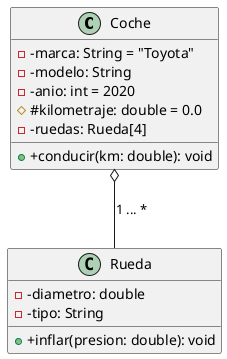 @startuml
class Coche {
  - -marca: String = "Toyota"
  - -modelo: String
  - -anio: int = 2020
  # #kilometraje: double = 0.0
  - -ruedas: Rueda[4]
  + +conducir(km: double): void
}

class Rueda {
  - -diametro: double
  - -tipo: String
  + +inflar(presion: double): void
}

Coche o-- Rueda : "1 ... *"
@enduml

@startuml
class Persona {
  - -nombre: String
  - -edad: int
  - -brazos: Brazo[2]
  + +moverBrazo(lado: String): void
}

class Brazo {
  - -longitud: double
  - -fuerza: int
  + +levantarPeso(kg: double): void
}

Persona *-- Brazo : "1 ... 2"
@enduml


@startuml
class Fichero {
  - -nombre: String
  - -tamaño: int
  + +abrir(): void
  + +cerrar(): void
}

class Texto {
  - -codificacion: String
  + +contarPalabras(): int
}

class Imagen {
  - -resolucion: String
  + +cambiarTamaño(nuevaResolucion: String): void
}

class Audio {
  - -duracion: double
  + +reproducir(): void
}

Fichero <|-- Texto
Fichero <|-- Imagen
Fichero <|-- Audio
@enduml

@startuml
class Vehiculo {
  - -marca: String
  + +mover(): void
}

class Terrestre {
  - -numRuedas: int
  + +conducir(): void
}

class Acuatico {
  - -tipoCasco: String
  + +navegar(): void
}

class Coche {
  - -tipoCombustible: String
  + +encenderMotor(): void
}

class Moto {
  - -cilindrada: int
  + +hacerCaballito(): void
}

class Barco {
  - -eslora: double
  + +lanzarAncla(): void
}

class Submarino {
  - -profundidadMaxima: int
  + +sumergirse(): void
}

Vehiculo <|-- Terrestre
Vehiculo <|-- Acuatico
Terrestre <|-- Coche
Terrestre <|-- Moto
Acuatico <|-- Barco
Acuatico <|-- Submarino
@enduml

@startuml
class Recurso {
  - -nombre: String
  + +usar(): void
}

class Fichero {
  - -tamaño: int
  + +abrir(): void
}

class Servicio {
  - -estado: String
  + +iniciar(): void
}

class Documento {
  - -formato: String
  + +imprimir(): void
}

class Log {
  - -nivel: String
  + +registrarEntrada(): void
}

class WebService {
  - -url: String
  + +enviarPeticion(): void
}

class BaseDeDatos {
  - -conexion: String
  + +consultar(): void
}

Recurso <|-- Fichero
Recurso <|-- Servicio
Fichero <|-- Documento
Fichero <|-- Log
Servicio <|-- WebService
Servicio <|-- BaseDeDatos
@enduml

@startuml
class Recurso {
  - -nombre: String
  + +usar(): void
}

class Fichero {
  - -tamaño: int
  + +abrir(): void
}

class Servicio {
  - -estado: String
  + +iniciar(): void
}

class Documento {
  - -formato: String
  + +imprimir(): void
}

class Log {
  - -nivel: String
  + +registrarEntrada(): void
}

class WebService {
  - -url: String
  + +enviarPeticion(): void
}

class BaseDeDatos {
  - -conexion: String
  + +consultar(): void
}

Recurso <|-- Fichero
Recurso <|-- Servicio
Fichero <|-- Documento
Fichero <|-- Log
Servicio <|-- WebService
Servicio <|-- BaseDeDatos
@enduml

@startuml
interface Autenticable {
  + +login(usuario: String, contraseña: String): boolean
  + +logout(): void
}

class Usuario {
  - -nombre: String
  - -email: String
  + +login(usuario: String, contraseña: String): boolean
  + +logout(): void
}

class Administrador {
  - -nivelAcceso: int
  + +login(usuario: String, contraseña: String): boolean
  + +logout(): void
  + +gestionarUsuarios(): void
}

Autenticable <|.. Usuario
Autenticable <|.. Administrador
@enduml

@startuml
class Vuelo {
  - -numeroVuelo: String
  - -origen: String
  - -destino: String
  - -fecha: Date
  + +reservarAsiento(pasajero: Pasajero): boolean
}

class Pasajero {
  - -nombre: String
  - -dni: String
  + +comprarBoleto(vuelo: Vuelo): void
}

class Avion {
  - -modelo: String
  - -capacidad: int
  + +despegar(): void
  + +aterrizar(): void
}

class Piloto {
  - -licencia: String
  + +volarAvion(avion: Avion): void
}

Vuelo *-- Avion : "1"
Vuelo o-- "1..*" Pasajero : "tiene"
Avion <|-- Piloto : "es operado por"
@enduml
@startuml
class Vuelo {
  - -numeroVuelo: String
  - -origen: String
  - -destino: String
  - -fecha: Date
  + +reservarAsiento(pasajero: Pasajero): boolean
}

class Pasajero {
  - -nombre: String
  - -dni: String
  + +comprarBoleto(vuelo: Vuelo): void
}

class Avion {
  - -modelo: String
  - -capacidad: int
  + +despegar(): void
  + +aterrizar(): void
}

class Piloto {
  - -nombre: String
  - -licencia: String
  + +volarVuelo(vuelo: Vuelo): void
}

Vuelo *-- Avion : "1"
Vuelo o-- "1..*" Pasajero : "tiene"
Vuelo -- Piloto : "es pilotado por 1..2"
Piloto -- Avion : "pilota"
@enduml

@startuml
class Vuelo {
  - -numeroVuelo: String
  - -fecha: Date
  + +reservarAsiento(pasajero: Pasajero): boolean
}

class Pasajero {
  - -nombre: String
  - -dni: String
  + +comprarBoleto(vuelo: Vuelo): void
}

class Piloto {
  - -nombre: String
  - -licencia: String
  + +volarVuelo(vuelo: Vuelo): void
}

class Destino {
  - -ciudad: String
  - -pais: String
  + +obtenerInfo(): String
}

Vuelo o-- Destino : "tiene escalas en"
Vuelo o-- Pasajero : "tiene"
Vuelo --  Piloto : "es pilotado por"
@enduml

@startuml
class Hotel {
  - -nombre: String
  - -direccion: String
  + +obtenerDisponibilidad(): boolean
}

class Habitacion {
  - -numero: int
  - -tipo: String
  + +verPrecio(): double
}

class Cliente {
  - -nombre: String
  - -dni: String
  + +hacerReserva(hotel: Hotel, habitacion: Habitacion): void
}

class Reserva {
  - -fechaInicio: Date
  - -fechaFin: Date
  + +confirmarReserva(): void
}

Hotel "1" *-- "*" Habitacion : "tiene"
Hotel "1" o-- "*" Reserva : "gestiona"
Reserva "*" -- "1" Cliente : "pertenece a"
Reserva "1" -- "*" Habitacion : "incluye"
@enduml
